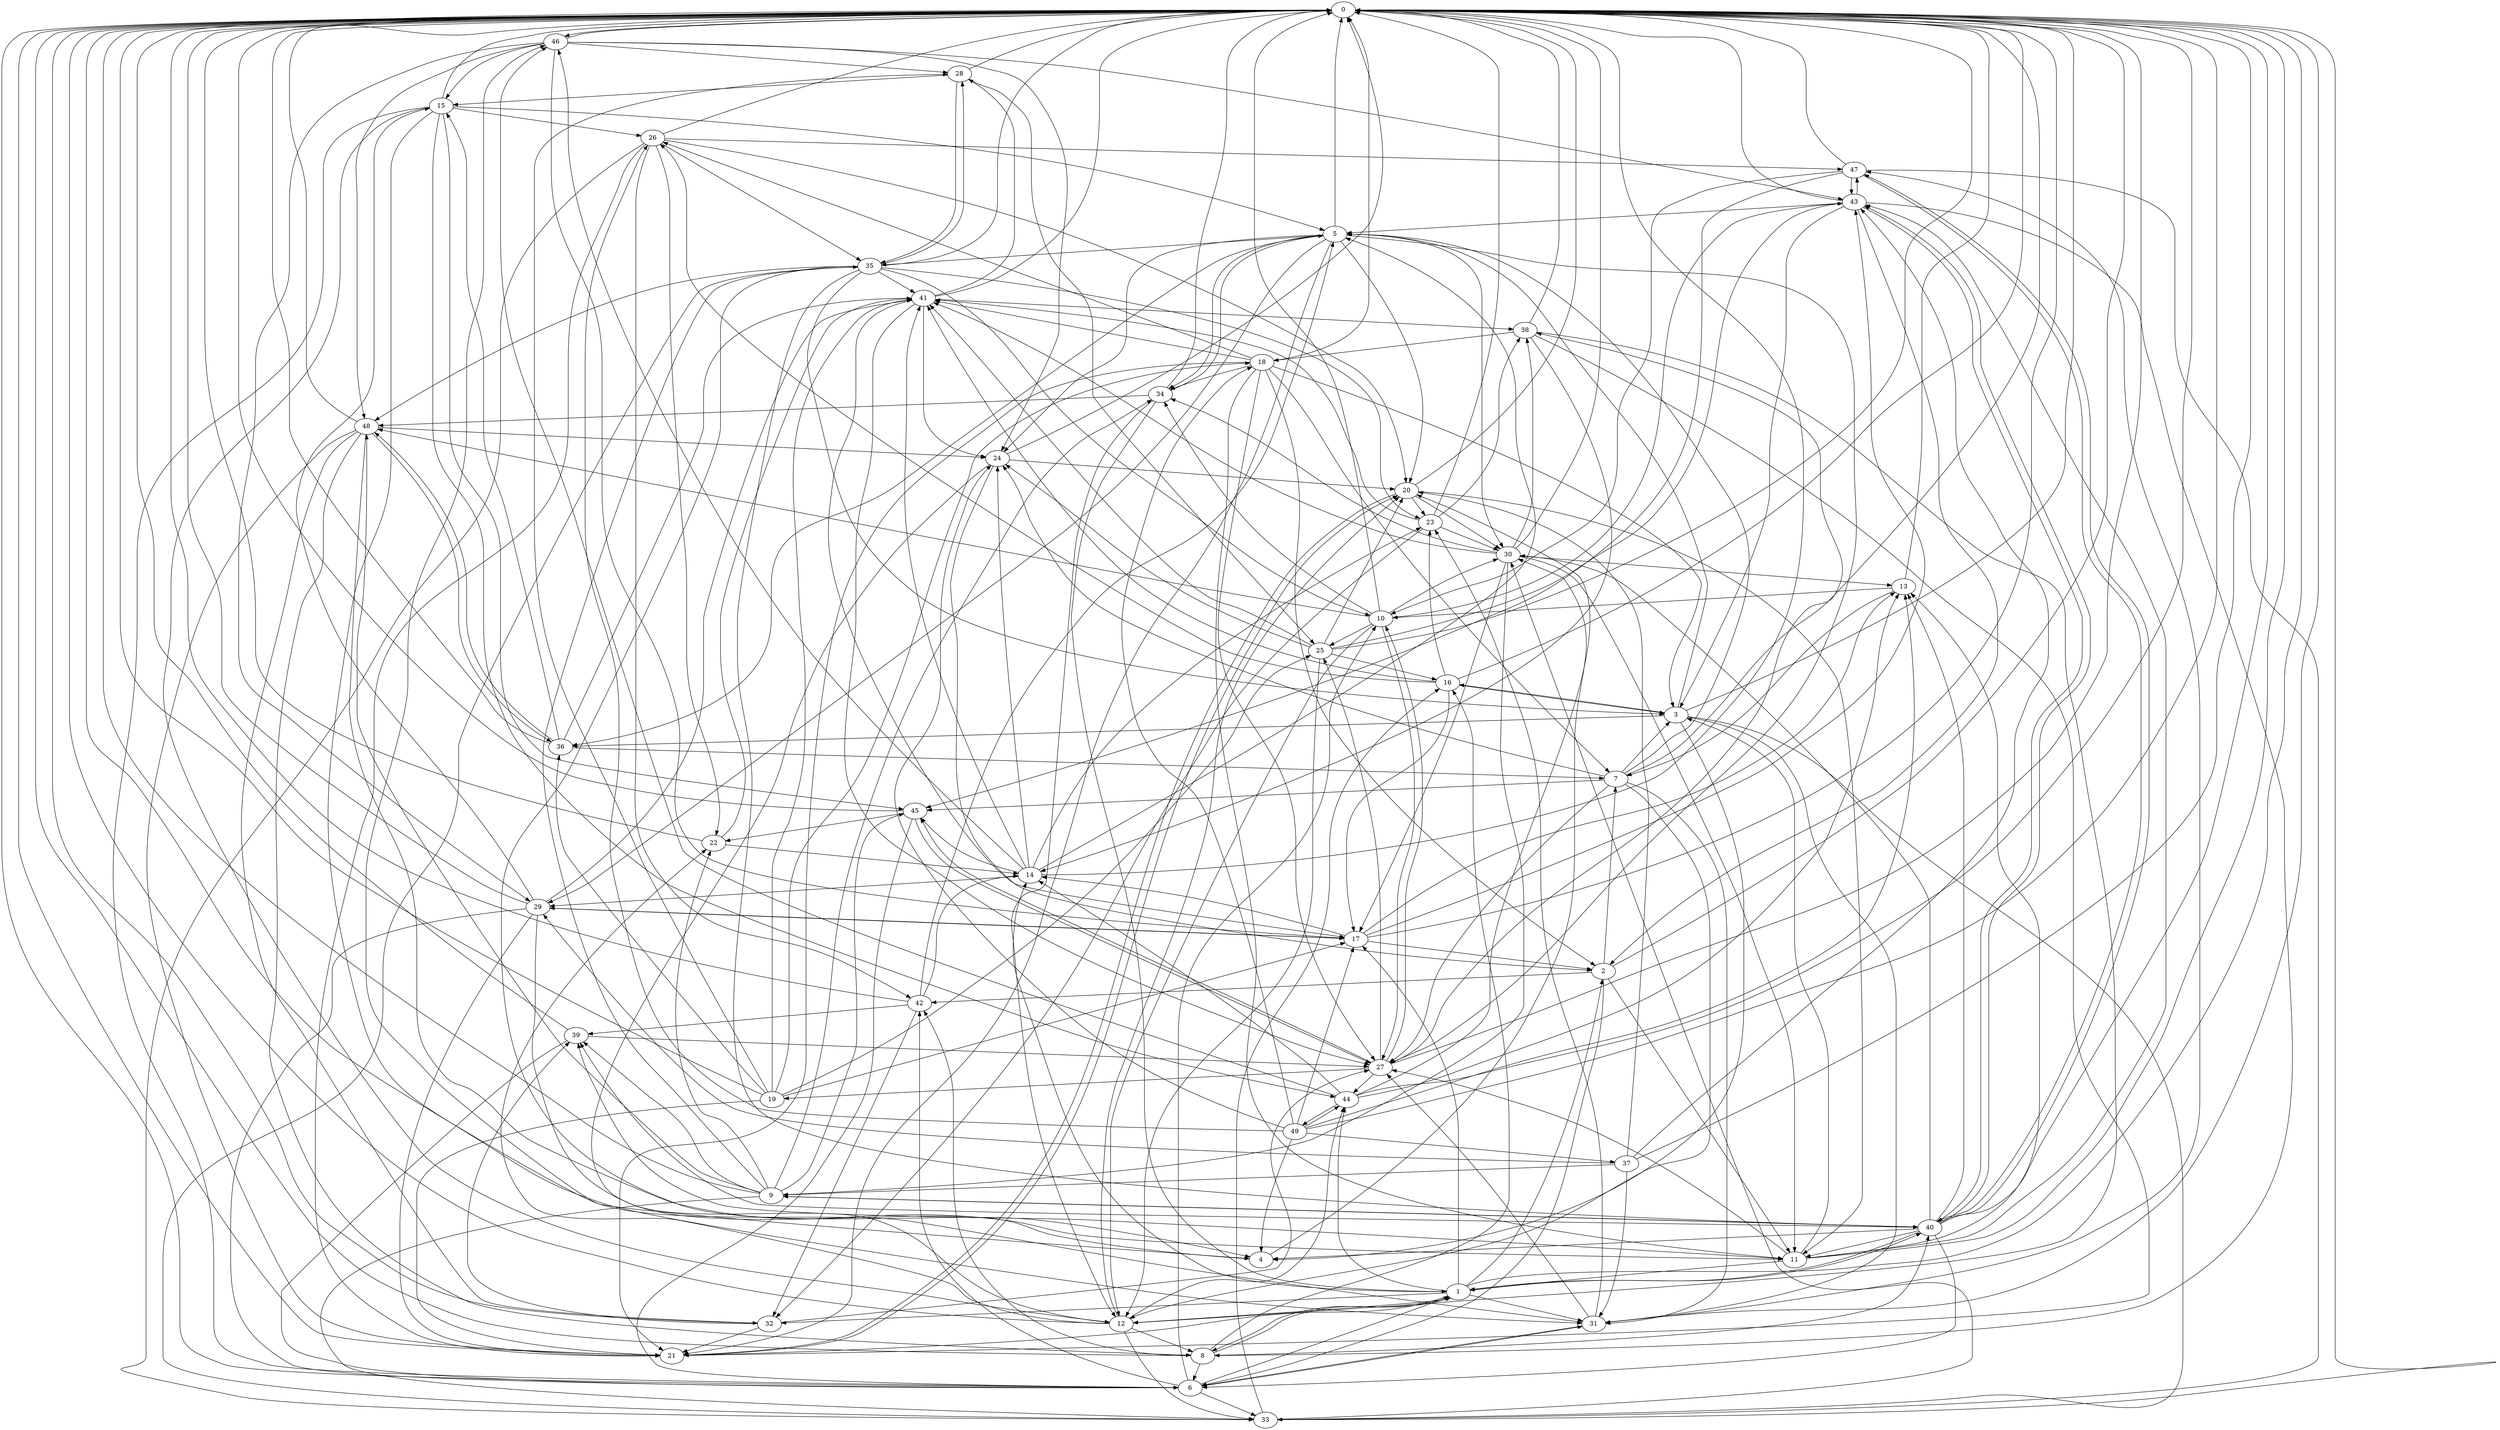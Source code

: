 strict digraph "" {
	0	 [component_delay=3];
	46	 [component_delay=3];
	0 -> 46	 [wire_delay=1];
	1	 [component_delay=3];
	1 -> 0	 [wire_delay=1];
	2	 [component_delay=3];
	1 -> 2	 [wire_delay=1];
	8	 [component_delay=3];
	1 -> 8	 [wire_delay=1];
	12	 [component_delay=3];
	1 -> 12	 [wire_delay=1];
	14	 [component_delay=3];
	1 -> 14	 [wire_delay=1];
	17	 [component_delay=3];
	1 -> 17	 [wire_delay=1];
	21	 [component_delay=3];
	1 -> 21	 [wire_delay=1];
	31	 [component_delay=3];
	1 -> 31	 [wire_delay=1];
	32	 [component_delay=3];
	1 -> 32	 [wire_delay=1];
	40	 [component_delay=3];
	1 -> 40	 [wire_delay=1];
	44	 [component_delay=3];
	1 -> 44	 [wire_delay=1];
	2 -> 0	 [wire_delay=1];
	6	 [component_delay=3];
	2 -> 6	 [wire_delay=1];
	7	 [component_delay=3];
	2 -> 7	 [wire_delay=1];
	11	 [component_delay=3];
	2 -> 11	 [wire_delay=1];
	42	 [component_delay=3];
	2 -> 42	 [wire_delay=1];
	3	 [component_delay=3];
	3 -> 0	 [wire_delay=1];
	4	 [component_delay=3];
	3 -> 4	 [wire_delay=1];
	5	 [component_delay=3];
	3 -> 5	 [wire_delay=1];
	16	 [component_delay=3];
	3 -> 16	 [wire_delay=1];
	3 -> 31	 [wire_delay=1];
	33	 [component_delay=3];
	3 -> 33	 [wire_delay=1];
	36	 [component_delay=3];
	3 -> 36	 [wire_delay=1];
	4 -> 0	 [wire_delay=1];
	30	 [component_delay=3];
	4 -> 30	 [wire_delay=1];
	5 -> 0	 [wire_delay=1];
	20	 [component_delay=3];
	5 -> 20	 [wire_delay=1];
	5 -> 21	 [wire_delay=1];
	24	 [component_delay=3];
	5 -> 24	 [wire_delay=1];
	27	 [component_delay=3];
	5 -> 27	 [wire_delay=1];
	29	 [component_delay=3];
	5 -> 29	 [wire_delay=1];
	5 -> 30	 [wire_delay=1];
	34	 [component_delay=3];
	5 -> 34	 [wire_delay=1];
	35	 [component_delay=3];
	5 -> 35	 [wire_delay=1];
	5 -> 36	 [wire_delay=1];
	6 -> 0	 [wire_delay=1];
	6 -> 1	 [wire_delay=1];
	10	 [component_delay=3];
	6 -> 10	 [wire_delay=1];
	6 -> 31	 [wire_delay=1];
	6 -> 33	 [wire_delay=1];
	6 -> 42	 [wire_delay=1];
	7 -> 0	 [wire_delay=1];
	7 -> 3	 [wire_delay=1];
	7 -> 5	 [wire_delay=1];
	7 -> 12	 [wire_delay=1];
	7 -> 24	 [wire_delay=1];
	7 -> 27	 [wire_delay=1];
	7 -> 31	 [wire_delay=1];
	45	 [component_delay=3];
	7 -> 45	 [wire_delay=1];
	8 -> 0	 [wire_delay=1];
	8 -> 1	 [wire_delay=1];
	8 -> 6	 [wire_delay=1];
	8 -> 16	 [wire_delay=1];
	8 -> 40	 [wire_delay=1];
	8 -> 42	 [wire_delay=1];
	9	 [component_delay=3];
	9 -> 0	 [wire_delay=1];
	22	 [component_delay=3];
	9 -> 22	 [wire_delay=1];
	9 -> 33	 [wire_delay=1];
	9 -> 34	 [wire_delay=1];
	9 -> 35	 [wire_delay=1];
	39	 [component_delay=3];
	9 -> 39	 [wire_delay=1];
	9 -> 40	 [wire_delay=1];
	9 -> 45	 [wire_delay=1];
	48	 [component_delay=3];
	9 -> 48	 [wire_delay=1];
	10 -> 0	 [wire_delay=1];
	10 -> 12	 [wire_delay=1];
	25	 [component_delay=3];
	10 -> 25	 [wire_delay=1];
	10 -> 27	 [wire_delay=1];
	10 -> 30	 [wire_delay=1];
	10 -> 34	 [wire_delay=1];
	43	 [component_delay=3];
	10 -> 43	 [wire_delay=1];
	10 -> 48	 [wire_delay=1];
	11 -> 0	 [wire_delay=1];
	11 -> 1	 [wire_delay=1];
	11 -> 3	 [wire_delay=1];
	13	 [component_delay=3];
	11 -> 13	 [wire_delay=1];
	11 -> 27	 [wire_delay=1];
	11 -> 39	 [wire_delay=1];
	11 -> 43	 [wire_delay=1];
	12 -> 0	 [wire_delay=1];
	12 -> 8	 [wire_delay=1];
	12 -> 20	 [wire_delay=1];
	12 -> 22	 [wire_delay=1];
	12 -> 33	 [wire_delay=1];
	12 -> 44	 [wire_delay=1];
	13 -> 0	 [wire_delay=1];
	13 -> 7	 [wire_delay=1];
	13 -> 10	 [wire_delay=1];
	14 -> 0	 [wire_delay=1];
	14 -> 5	 [wire_delay=1];
	23	 [component_delay=3];
	14 -> 23	 [wire_delay=1];
	14 -> 24	 [wire_delay=1];
	14 -> 29	 [wire_delay=1];
	41	 [component_delay=3];
	14 -> 41	 [wire_delay=1];
	14 -> 45	 [wire_delay=1];
	14 -> 46	 [wire_delay=1];
	15	 [component_delay=3];
	15 -> 0	 [wire_delay=1];
	15 -> 5	 [wire_delay=1];
	15 -> 6	 [wire_delay=1];
	15 -> 12	 [wire_delay=1];
	26	 [component_delay=3];
	15 -> 26	 [wire_delay=1];
	15 -> 31	 [wire_delay=1];
	15 -> 44	 [wire_delay=1];
	15 -> 45	 [wire_delay=1];
	16 -> 0	 [wire_delay=1];
	16 -> 3	 [wire_delay=1];
	16 -> 17	 [wire_delay=1];
	16 -> 23	 [wire_delay=1];
	16 -> 26	 [wire_delay=1];
	16 -> 41	 [wire_delay=1];
	17 -> 0	 [wire_delay=1];
	17 -> 2	 [wire_delay=1];
	17 -> 13	 [wire_delay=1];
	17 -> 14	 [wire_delay=1];
	17 -> 29	 [wire_delay=1];
	17 -> 43	 [wire_delay=1];
	18	 [component_delay=3];
	18 -> 0	 [wire_delay=1];
	18 -> 2	 [wire_delay=1];
	18 -> 3	 [wire_delay=1];
	18 -> 7	 [wire_delay=1];
	18 -> 11	 [wire_delay=1];
	18 -> 21	 [wire_delay=1];
	18 -> 26	 [wire_delay=1];
	18 -> 27	 [wire_delay=1];
	18 -> 34	 [wire_delay=1];
	18 -> 41	 [wire_delay=1];
	19	 [component_delay=3];
	19 -> 0	 [wire_delay=1];
	19 -> 17	 [wire_delay=1];
	19 -> 18	 [wire_delay=1];
	19 -> 21	 [wire_delay=1];
	19 -> 25	 [wire_delay=1];
	28	 [component_delay=3];
	19 -> 28	 [wire_delay=1];
	19 -> 36	 [wire_delay=1];
	19 -> 41	 [wire_delay=1];
	20 -> 0	 [wire_delay=1];
	20 -> 11	 [wire_delay=1];
	20 -> 21	 [wire_delay=1];
	20 -> 23	 [wire_delay=1];
	20 -> 30	 [wire_delay=1];
	21 -> 0	 [wire_delay=1];
	21 -> 20	 [wire_delay=1];
	22 -> 0	 [wire_delay=1];
	22 -> 14	 [wire_delay=1];
	22 -> 41	 [wire_delay=1];
	23 -> 0	 [wire_delay=1];
	23 -> 30	 [wire_delay=1];
	23 -> 32	 [wire_delay=1];
	38	 [component_delay=3];
	23 -> 38	 [wire_delay=1];
	23 -> 41	 [wire_delay=1];
	24 -> 0	 [wire_delay=1];
	24 -> 2	 [wire_delay=1];
	24 -> 12	 [wire_delay=1];
	24 -> 20	 [wire_delay=1];
	25 -> 0	 [wire_delay=1];
	25 -> 12	 [wire_delay=1];
	25 -> 16	 [wire_delay=1];
	25 -> 20	 [wire_delay=1];
	25 -> 24	 [wire_delay=1];
	25 -> 41	 [wire_delay=1];
	25 -> 43	 [wire_delay=1];
	26 -> 0	 [wire_delay=1];
	26 -> 20	 [wire_delay=1];
	26 -> 21	 [wire_delay=1];
	26 -> 22	 [wire_delay=1];
	26 -> 33	 [wire_delay=1];
	26 -> 35	 [wire_delay=1];
	26 -> 42	 [wire_delay=1];
	47	 [component_delay=3];
	26 -> 47	 [wire_delay=1];
	27 -> 0	 [wire_delay=1];
	27 -> 10	 [wire_delay=1];
	27 -> 19	 [wire_delay=1];
	27 -> 25	 [wire_delay=1];
	27 -> 38	 [wire_delay=1];
	27 -> 44	 [wire_delay=1];
	27 -> 45	 [wire_delay=1];
	28 -> 0	 [wire_delay=1];
	28 -> 15	 [wire_delay=1];
	28 -> 25	 [wire_delay=1];
	28 -> 35	 [wire_delay=1];
	29 -> 0	 [wire_delay=1];
	29 -> 4	 [wire_delay=1];
	29 -> 6	 [wire_delay=1];
	29 -> 15	 [wire_delay=1];
	29 -> 17	 [wire_delay=1];
	29 -> 21	 [wire_delay=1];
	29 -> 41	 [wire_delay=1];
	30 -> 0	 [wire_delay=1];
	30 -> 9	 [wire_delay=1];
	30 -> 11	 [wire_delay=1];
	30 -> 13	 [wire_delay=1];
	30 -> 17	 [wire_delay=1];
	30 -> 34	 [wire_delay=1];
	30 -> 38	 [wire_delay=1];
	30 -> 41	 [wire_delay=1];
	31 -> 0	 [wire_delay=1];
	31 -> 6	 [wire_delay=1];
	31 -> 23	 [wire_delay=1];
	31 -> 27	 [wire_delay=1];
	31 -> 46	 [wire_delay=1];
	31 -> 47	 [wire_delay=1];
	32 -> 0	 [wire_delay=1];
	32 -> 21	 [wire_delay=1];
	32 -> 27	 [wire_delay=1];
	32 -> 39	 [wire_delay=1];
	33 -> 0	 [wire_delay=1];
	33 -> 16	 [wire_delay=1];
	33 -> 30	 [wire_delay=1];
	34 -> 0	 [wire_delay=1];
	34 -> 1	 [wire_delay=1];
	34 -> 5	 [wire_delay=1];
	34 -> 12	 [wire_delay=1];
	34 -> 48	 [wire_delay=1];
	35 -> 0	 [wire_delay=1];
	35 -> 3	 [wire_delay=1];
	35 -> 4	 [wire_delay=1];
	35 -> 10	 [wire_delay=1];
	35 -> 23	 [wire_delay=1];
	35 -> 28	 [wire_delay=1];
	35 -> 33	 [wire_delay=1];
	35 -> 40	 [wire_delay=1];
	35 -> 41	 [wire_delay=1];
	35 -> 48	 [wire_delay=1];
	36 -> 0	 [wire_delay=1];
	36 -> 7	 [wire_delay=1];
	36 -> 15	 [wire_delay=1];
	36 -> 41	 [wire_delay=1];
	36 -> 48	 [wire_delay=1];
	37	 [component_delay=3];
	37 -> 0	 [wire_delay=1];
	37 -> 9	 [wire_delay=1];
	37 -> 20	 [wire_delay=1];
	37 -> 29	 [wire_delay=1];
	37 -> 31	 [wire_delay=1];
	37 -> 43	 [wire_delay=1];
	38 -> 0	 [wire_delay=1];
	38 -> 12	 [wire_delay=1];
	38 -> 14	 [wire_delay=1];
	38 -> 18	 [wire_delay=1];
	38 -> 21	 [wire_delay=1];
	39 -> 0	 [wire_delay=1];
	39 -> 6	 [wire_delay=1];
	39 -> 27	 [wire_delay=1];
	40 -> 0	 [wire_delay=1];
	40 -> 1	 [wire_delay=1];
	40 -> 4	 [wire_delay=1];
	40 -> 6	 [wire_delay=1];
	40 -> 9	 [wire_delay=1];
	40 -> 11	 [wire_delay=1];
	40 -> 13	 [wire_delay=1];
	40 -> 30	 [wire_delay=1];
	40 -> 39	 [wire_delay=1];
	40 -> 43	 [wire_delay=1];
	40 -> 47	 [wire_delay=1];
	41 -> 0	 [wire_delay=1];
	41 -> 17	 [wire_delay=1];
	41 -> 24	 [wire_delay=1];
	41 -> 27	 [wire_delay=1];
	41 -> 28	 [wire_delay=1];
	41 -> 38	 [wire_delay=1];
	42 -> 0	 [wire_delay=1];
	42 -> 5	 [wire_delay=1];
	42 -> 14	 [wire_delay=1];
	42 -> 32	 [wire_delay=1];
	42 -> 39	 [wire_delay=1];
	43 -> 0	 [wire_delay=1];
	43 -> 2	 [wire_delay=1];
	43 -> 3	 [wire_delay=1];
	43 -> 5	 [wire_delay=1];
	43 -> 8	 [wire_delay=1];
	43 -> 40	 [wire_delay=1];
	43 -> 47	 [wire_delay=1];
	44 -> 0	 [wire_delay=1];
	44 -> 13	 [wire_delay=1];
	44 -> 14	 [wire_delay=1];
	44 -> 20	 [wire_delay=1];
	44 -> 46	 [wire_delay=1];
	49	 [component_delay=3];
	44 -> 49	 [wire_delay=1];
	45 -> 0	 [wire_delay=1];
	45 -> 6	 [wire_delay=1];
	45 -> 22	 [wire_delay=1];
	45 -> 27	 [wire_delay=1];
	46 -> 0	 [wire_delay=1];
	46 -> 15	 [wire_delay=1];
	46 -> 17	 [wire_delay=1];
	46 -> 24	 [wire_delay=1];
	46 -> 28	 [wire_delay=1];
	46 -> 29	 [wire_delay=1];
	46 -> 43	 [wire_delay=1];
	46 -> 48	 [wire_delay=1];
	47 -> 0	 [wire_delay=1];
	47 -> 10	 [wire_delay=1];
	47 -> 33	 [wire_delay=1];
	47 -> 40	 [wire_delay=1];
	47 -> 43	 [wire_delay=1];
	47 -> 45	 [wire_delay=1];
	48 -> 0	 [wire_delay=1];
	48 -> 8	 [wire_delay=1];
	48 -> 11	 [wire_delay=1];
	48 -> 21	 [wire_delay=1];
	48 -> 24	 [wire_delay=1];
	48 -> 32	 [wire_delay=1];
	48 -> 36	 [wire_delay=1];
	49 -> 0	 [wire_delay=1];
	49 -> 4	 [wire_delay=1];
	49 -> 13	 [wire_delay=1];
	49 -> 17	 [wire_delay=1];
	49 -> 18	 [wire_delay=1];
	49 -> 24	 [wire_delay=1];
	49 -> 26	 [wire_delay=1];
	49 -> 37	 [wire_delay=1];
	49 -> 44	 [wire_delay=1];
}
